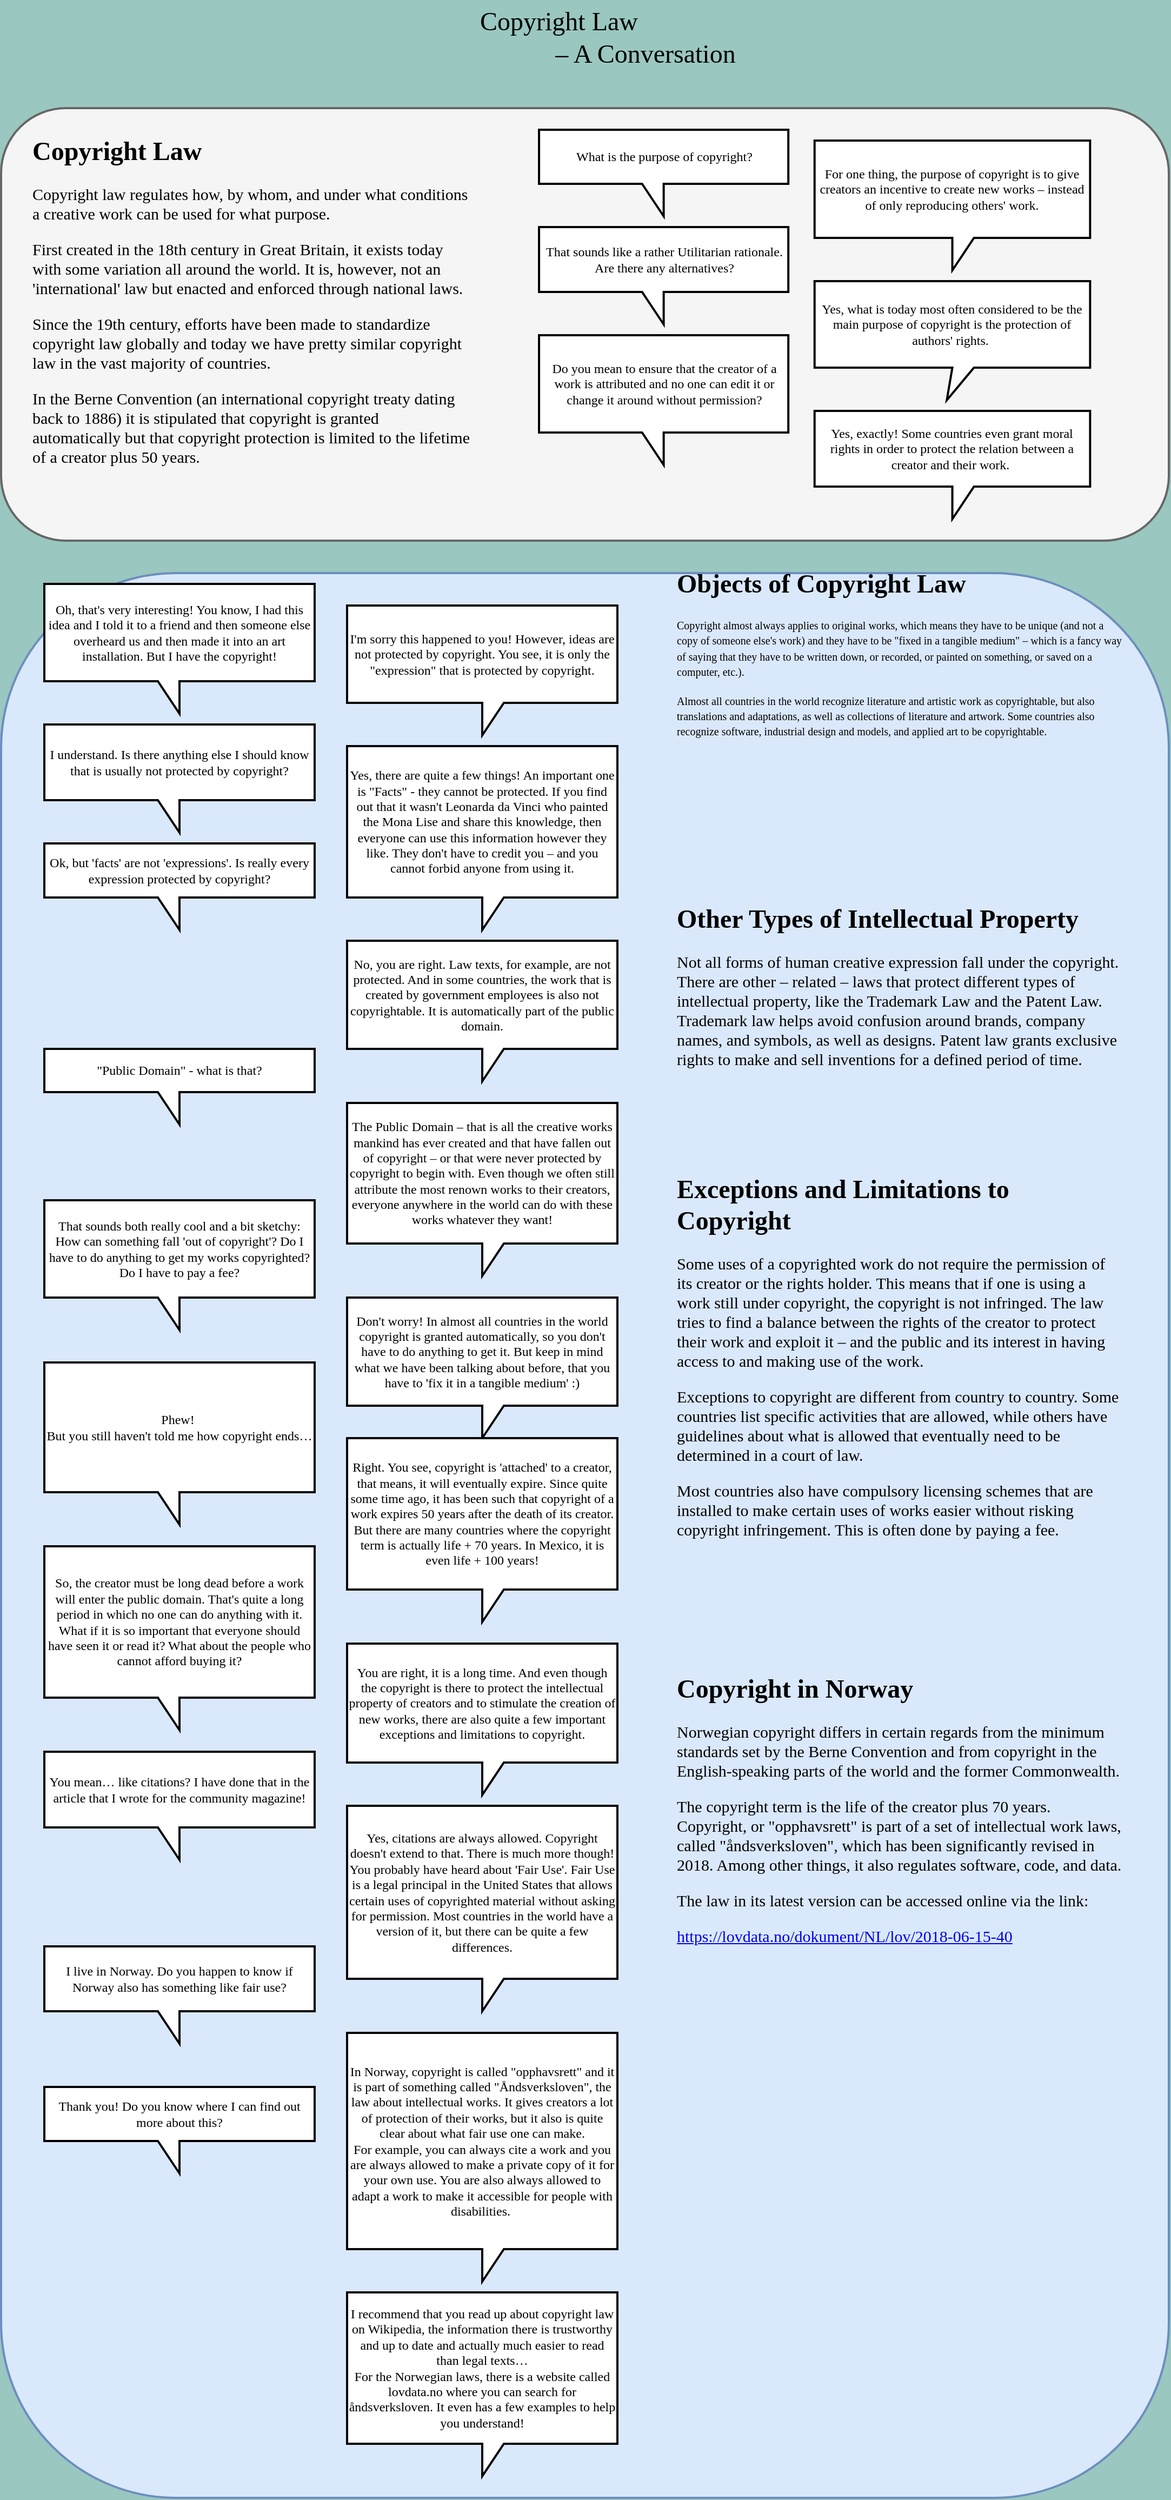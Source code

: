 <mxfile version="12.6.2" type="github">
  <diagram name="Page-1" id="ad52d381-51e7-2e0d-a935-2d0ddd2fd229">
    <mxGraphModel dx="1404" dy="1717" grid="1" gridSize="10" guides="1" tooltips="1" connect="1" arrows="1" fold="1" page="1" pageScale="1" pageWidth="1169" pageHeight="827" background="#9AC7BF" math="0" shadow="0">
      <root>
        <mxCell id="0"/>
        <mxCell id="1" parent="0"/>
        <mxCell id="lcUeHcnI_oaIsX3chBQn-14" value="Copyright Law" style="text;html=1;strokeColor=none;fillColor=none;align=center;verticalAlign=middle;whiteSpace=wrap;rounded=0;fontFamily=Verdana;fontSize=24;" vertex="1" parent="1">
          <mxGeometry x="456.33" y="-810" width="200" height="40" as="geometry"/>
        </mxCell>
        <mxCell id="lcUeHcnI_oaIsX3chBQn-15" value="– A Conversation" style="text;html=1;strokeColor=none;fillColor=none;align=center;verticalAlign=middle;whiteSpace=wrap;rounded=0;fontFamily=Verdana;fontSize=24;" vertex="1" parent="1">
          <mxGeometry x="526.33" y="-770" width="220" height="20" as="geometry"/>
        </mxCell>
        <mxCell id="lcUeHcnI_oaIsX3chBQn-23" value="" style="rounded=1;whiteSpace=wrap;html=1;strokeWidth=2;fontFamily=Verdana;fontSize=12;fillColor=#dae8fc;strokeColor=#6c8ebf;" vertex="1" parent="1">
          <mxGeometry x="40" y="-280" width="1080" height="1780" as="geometry"/>
        </mxCell>
        <mxCell id="lcUeHcnI_oaIsX3chBQn-24" value="" style="group" vertex="1" connectable="0" parent="1">
          <mxGeometry x="40" y="-710" width="1080" height="410" as="geometry"/>
        </mxCell>
        <mxCell id="lcUeHcnI_oaIsX3chBQn-16" value="" style="rounded=1;whiteSpace=wrap;html=1;strokeWidth=2;fontFamily=Verdana;fontSize=24;fillColor=#f5f5f5;strokeColor=#666666;fontColor=#333333;" vertex="1" parent="lcUeHcnI_oaIsX3chBQn-24">
          <mxGeometry width="1080" height="400" as="geometry"/>
        </mxCell>
        <mxCell id="lcUeHcnI_oaIsX3chBQn-12" value="For one thing, the purpose of copyright is to give creators an incentive to create new works – instead of only reproducing others&#39; work." style="shape=callout;whiteSpace=wrap;html=1;perimeter=calloutPerimeter;strokeWidth=2;fontFamily=Verdana;" vertex="1" parent="lcUeHcnI_oaIsX3chBQn-24">
          <mxGeometry x="752.36" y="30" width="254.831" height="120" as="geometry"/>
        </mxCell>
        <mxCell id="lcUeHcnI_oaIsX3chBQn-13" value="What is the purpose of copyright?" style="shape=callout;whiteSpace=wrap;html=1;perimeter=calloutPerimeter;strokeWidth=2;fontFamily=Verdana;flipV=0;flipH=1;" vertex="1" parent="lcUeHcnI_oaIsX3chBQn-24">
          <mxGeometry x="497.528" y="20" width="230.562" height="80" as="geometry"/>
        </mxCell>
        <mxCell id="lcUeHcnI_oaIsX3chBQn-17" value="&lt;h1&gt;&lt;font style=&quot;font-size: 24px&quot;&gt;Copyright Law&lt;/font&gt;&lt;/h1&gt;&lt;p style=&quot;font-size: 15px&quot;&gt;&lt;font style=&quot;font-size: 15px&quot;&gt;Copyright law regulates how, by whom, and under what conditions a creative work can be used for what purpose.&amp;nbsp;&lt;/font&gt;&lt;/p&gt;&lt;p style=&quot;font-size: 15px&quot;&gt;&lt;font style=&quot;font-size: 15px&quot;&gt;First created in the 18th century in Great Britain, it exists today with some variation all around the world. It is, however, not an &#39;international&#39; law but enacted and enforced through national laws.&amp;nbsp;&lt;/font&gt;&lt;/p&gt;&lt;p style=&quot;font-size: 15px&quot;&gt;&lt;font style=&quot;font-size: 15px&quot;&gt;Since the 19th century, efforts have been made to standardize copyright law globally and today we have pretty similar copyright law in the vast majority of countries.&lt;/font&gt;&lt;/p&gt;&lt;p style=&quot;font-size: 15px&quot;&gt;&lt;font style=&quot;font-size: 15px&quot;&gt;In the Berne Convention (an international copyright treaty dating back to 1886) it is stipulated that copyright is granted automatically but that copyright protection is limited to the lifetime of a creator plus 50 years.&amp;nbsp;&lt;/font&gt;&lt;/p&gt;" style="text;html=1;strokeColor=none;fillColor=none;spacing=5;spacingTop=-20;whiteSpace=wrap;overflow=hidden;rounded=0;fontFamily=Verdana;fontSize=12;" vertex="1" parent="lcUeHcnI_oaIsX3chBQn-24">
          <mxGeometry x="24.27" y="20" width="412.58" height="390" as="geometry"/>
        </mxCell>
        <mxCell id="lcUeHcnI_oaIsX3chBQn-18" value="That sounds like a rather Utilitarian rationale. Are there any alternatives?" style="shape=callout;whiteSpace=wrap;html=1;perimeter=calloutPerimeter;strokeWidth=2;fontFamily=Verdana;fontSize=12;flipH=1;" vertex="1" parent="lcUeHcnI_oaIsX3chBQn-24">
          <mxGeometry x="497.528" y="110" width="230.562" height="90" as="geometry"/>
        </mxCell>
        <mxCell id="lcUeHcnI_oaIsX3chBQn-19" value="Yes, what is today most often considered to be the main purpose of copyright is the protection of authors&#39; rights.&amp;nbsp;" style="shape=callout;whiteSpace=wrap;html=1;perimeter=calloutPerimeter;strokeWidth=2;fontFamily=Verdana;fontSize=12;position2=0.48;" vertex="1" parent="lcUeHcnI_oaIsX3chBQn-24">
          <mxGeometry x="752.36" y="160" width="254.831" height="110" as="geometry"/>
        </mxCell>
        <mxCell id="lcUeHcnI_oaIsX3chBQn-20" value="Do you mean to ensure that the creator of a work is attributed and no one can edit it or change it around without permission?" style="shape=callout;whiteSpace=wrap;html=1;perimeter=calloutPerimeter;strokeWidth=2;fontFamily=Verdana;fontSize=12;flipH=1;" vertex="1" parent="lcUeHcnI_oaIsX3chBQn-24">
          <mxGeometry x="497.528" y="210" width="230.562" height="120" as="geometry"/>
        </mxCell>
        <mxCell id="lcUeHcnI_oaIsX3chBQn-21" value="Yes, exactly! Some countries even grant moral rights in order to protect the relation between a creator and their work.&amp;nbsp;" style="shape=callout;whiteSpace=wrap;html=1;perimeter=calloutPerimeter;strokeWidth=2;fontFamily=Verdana;fontSize=12;" vertex="1" parent="lcUeHcnI_oaIsX3chBQn-24">
          <mxGeometry x="752.36" y="280" width="254.831" height="100" as="geometry"/>
        </mxCell>
        <mxCell id="lcUeHcnI_oaIsX3chBQn-26" value="&lt;h1&gt;&lt;span&gt;Objects of Copyright Law&lt;/span&gt;&lt;/h1&gt;&lt;p&gt;&lt;font size=&quot;1&quot;&gt;&lt;span style=&quot;font-weight: 400&quot;&gt;Copyright almost always applies to original works, which means they have to be unique (and not a copy of someone else&#39;s work) and they have to be &quot;fixed in a tangible medium&quot; – which is a fancy way of saying that they have to be written down, or recorded, or painted on something, or saved on a computer, etc.).&lt;/span&gt;&lt;/font&gt;&lt;/p&gt;&lt;div&gt;&lt;font size=&quot;1&quot;&gt;Almost all countries in the world recognize literature and artistic work as copyrightable, but also translations and adaptations, as well as collections of literature and artwork. Some countries also recognize software, industrial design and models, and applied art to be copyrightable.&lt;/font&gt;&lt;/div&gt;" style="text;html=1;strokeColor=none;fillColor=none;spacing=5;spacingTop=-20;whiteSpace=wrap;overflow=hidden;rounded=0;fontFamily=Verdana;fontSize=12;" vertex="1" parent="1">
          <mxGeometry x="660" y="-290" width="420" height="290" as="geometry"/>
        </mxCell>
        <mxCell id="lcUeHcnI_oaIsX3chBQn-27" value="Oh, that&#39;s very interesting! You know, I had this idea and I told it to a friend and then someone else overheard us and then made it into an art installation. But I have the copyright!" style="shape=callout;whiteSpace=wrap;html=1;perimeter=calloutPerimeter;strokeWidth=2;fontFamily=Verdana;fontSize=12;flipH=1;" vertex="1" parent="1">
          <mxGeometry x="80" y="-270" width="250" height="120" as="geometry"/>
        </mxCell>
        <mxCell id="lcUeHcnI_oaIsX3chBQn-28" value="I&#39;m sorry this happened to you! However, ideas are not protected by copyright. You see, it is only the &quot;expression&quot; that is protected by copyright." style="shape=callout;whiteSpace=wrap;html=1;perimeter=calloutPerimeter;strokeWidth=2;fontFamily=Verdana;fontSize=12;" vertex="1" parent="1">
          <mxGeometry x="360" y="-250" width="250" height="120" as="geometry"/>
        </mxCell>
        <mxCell id="lcUeHcnI_oaIsX3chBQn-29" value="I understand. Is there anything else I should know that is usually not protected by copyright?" style="shape=callout;whiteSpace=wrap;html=1;perimeter=calloutPerimeter;strokeWidth=2;fontFamily=Verdana;fontSize=12;flipH=1;" vertex="1" parent="1">
          <mxGeometry x="80" y="-140" width="250" height="100" as="geometry"/>
        </mxCell>
        <mxCell id="lcUeHcnI_oaIsX3chBQn-30" value="Yes, there are quite a few things! An important one is &quot;Facts&quot; - they cannot be protected. If you find out that it wasn&#39;t Leonarda da Vinci who painted the Mona Lise and share this knowledge, then everyone can use this information however they like. They don&#39;t have to credit you – and you cannot forbid anyone from using it." style="shape=callout;whiteSpace=wrap;html=1;perimeter=calloutPerimeter;strokeWidth=2;fontFamily=Verdana;fontSize=12;" vertex="1" parent="1">
          <mxGeometry x="360" y="-120" width="250" height="170" as="geometry"/>
        </mxCell>
        <mxCell id="lcUeHcnI_oaIsX3chBQn-31" value="Ok, but &#39;facts&#39; are not &#39;expressions&#39;. Is really every expression protected by copyright?" style="shape=callout;whiteSpace=wrap;html=1;perimeter=calloutPerimeter;strokeWidth=2;fontFamily=Verdana;fontSize=12;flipH=1;" vertex="1" parent="1">
          <mxGeometry x="80" y="-30" width="250" height="80" as="geometry"/>
        </mxCell>
        <mxCell id="lcUeHcnI_oaIsX3chBQn-32" value="No, you are right. Law texts, for example, are not protected. And in some countries, the work that is created by government employees is also not copyrightable. It is automatically part of the public domain." style="shape=callout;whiteSpace=wrap;html=1;perimeter=calloutPerimeter;strokeWidth=2;fontFamily=Verdana;fontSize=12;" vertex="1" parent="1">
          <mxGeometry x="360" y="60" width="250" height="130" as="geometry"/>
        </mxCell>
        <mxCell id="lcUeHcnI_oaIsX3chBQn-33" value="&lt;h1&gt;Other Types of Intellectual Property&lt;/h1&gt;&lt;p&gt;&lt;font style=&quot;font-size: 15px&quot;&gt;Not all forms of human creative expression fall under the copyright. There are other – related – laws that protect different types of intellectual property, like the Trademark Law and the Patent Law. Trademark law helps avoid confusion around brands, company names, and symbols, as well as designs. Patent law grants exclusive rights to make and sell inventions for a defined period of time.&amp;nbsp;&amp;nbsp;&lt;/font&gt;&lt;/p&gt;" style="text;html=1;strokeColor=none;fillColor=none;spacing=5;spacingTop=-20;whiteSpace=wrap;overflow=hidden;rounded=0;fontFamily=Verdana;fontSize=12;" vertex="1" parent="1">
          <mxGeometry x="660" y="20" width="420" height="230" as="geometry"/>
        </mxCell>
        <mxCell id="lcUeHcnI_oaIsX3chBQn-34" value="&quot;Public Domain&quot; - what is that?" style="shape=callout;whiteSpace=wrap;html=1;perimeter=calloutPerimeter;strokeWidth=2;fontFamily=Verdana;fontSize=12;flipH=1;" vertex="1" parent="1">
          <mxGeometry x="80" y="160" width="250" height="70" as="geometry"/>
        </mxCell>
        <mxCell id="lcUeHcnI_oaIsX3chBQn-35" value="The Public Domain – that is all the creative works mankind has ever created and that have fallen out of copyright – or that were never protected by copyright to begin with. Even though we often still attribute the most renown works to their creators, everyone anywhere in the world can do with these works whatever they want!" style="shape=callout;whiteSpace=wrap;html=1;perimeter=calloutPerimeter;strokeWidth=2;fontFamily=Verdana;fontSize=12;" vertex="1" parent="1">
          <mxGeometry x="360" y="210" width="250" height="160" as="geometry"/>
        </mxCell>
        <mxCell id="lcUeHcnI_oaIsX3chBQn-36" value="That sounds both really cool and a bit sketchy: How can something fall &#39;out of copyright&#39;? Do I have to do anything to get my works copyrighted? Do I have to pay a fee?" style="shape=callout;whiteSpace=wrap;html=1;perimeter=calloutPerimeter;strokeWidth=2;fontFamily=Verdana;fontSize=12;flipH=1;" vertex="1" parent="1">
          <mxGeometry x="80" y="300" width="250" height="120" as="geometry"/>
        </mxCell>
        <mxCell id="lcUeHcnI_oaIsX3chBQn-37" value="Don&#39;t worry! In almost all countries in the world copyright is granted automatically, so you don&#39;t have to do anything to get it. But keep in mind what we have been talking about before, that you have to &#39;fix it in a tangible medium&#39; :)" style="shape=callout;whiteSpace=wrap;html=1;perimeter=calloutPerimeter;strokeWidth=2;fontFamily=Verdana;fontSize=12;" vertex="1" parent="1">
          <mxGeometry x="360" y="390" width="250" height="130" as="geometry"/>
        </mxCell>
        <mxCell id="lcUeHcnI_oaIsX3chBQn-38" value="Phew!&amp;nbsp;&lt;br&gt;But you still haven&#39;t told me how copyright ends…" style="shape=callout;whiteSpace=wrap;html=1;perimeter=calloutPerimeter;strokeWidth=2;fontFamily=Verdana;fontSize=12;flipH=1;" vertex="1" parent="1">
          <mxGeometry x="80" y="450" width="250" height="150" as="geometry"/>
        </mxCell>
        <mxCell id="lcUeHcnI_oaIsX3chBQn-39" value="Right. You see, copyright is &#39;attached&#39; to a creator, that means, it will eventually expire. Since quite some time ago, it has been such that copyright of a work expires 50 years after the death of its creator. But there are many countries where the copyright term is actually life + 70 years. In Mexico, it is even life + 100 years!" style="shape=callout;whiteSpace=wrap;html=1;perimeter=calloutPerimeter;strokeWidth=2;fontFamily=Verdana;fontSize=12;" vertex="1" parent="1">
          <mxGeometry x="360" y="520" width="250" height="170" as="geometry"/>
        </mxCell>
        <mxCell id="lcUeHcnI_oaIsX3chBQn-40" value="So, the creator must be long dead before a work will enter the public domain. That&#39;s quite a long period in which no one can do anything with it. What if it is so important that everyone should have seen it or read it? What about the people who cannot afford buying it?" style="shape=callout;whiteSpace=wrap;html=1;perimeter=calloutPerimeter;strokeWidth=2;fontFamily=Verdana;fontSize=12;flipH=1;" vertex="1" parent="1">
          <mxGeometry x="80" y="620" width="250" height="170" as="geometry"/>
        </mxCell>
        <mxCell id="lcUeHcnI_oaIsX3chBQn-41" value="&lt;h1&gt;Exceptions and Limitations to Copyright&lt;/h1&gt;&lt;p style=&quot;font-size: 15px&quot;&gt;Some uses of a copyrighted work do not require the permission of its creator or the rights holder. This means that if one is using a work still under copyright, the copyright is not infringed. The law tries to find a balance between the rights of the creator to protect their work and exploit it – and the public and its interest in having access to and making use of the work.&lt;/p&gt;&lt;p style=&quot;font-size: 15px&quot;&gt;Exceptions to copyright are different from country to country. Some countries list specific activities that are allowed, while others have guidelines about what is allowed that eventually need to be determined in a court of law.&lt;/p&gt;&lt;p style=&quot;font-size: 15px&quot;&gt;Most countries also have compulsory licensing schemes that are installed to make certain uses of works easier without risking copyright infringement. This is often done by paying a fee.&lt;/p&gt;" style="text;html=1;strokeColor=none;fillColor=none;spacing=5;spacingTop=-20;whiteSpace=wrap;overflow=hidden;rounded=0;fontFamily=Verdana;fontSize=12;" vertex="1" parent="1">
          <mxGeometry x="660" y="270" width="420" height="430" as="geometry"/>
        </mxCell>
        <mxCell id="lcUeHcnI_oaIsX3chBQn-42" value="You are right, it is a long time. And even though the copyright is there to protect the intellectual property of creators and to stimulate the creation of new works, there are also quite a few important exceptions and limitations to copyright." style="shape=callout;whiteSpace=wrap;html=1;perimeter=calloutPerimeter;strokeWidth=2;fontFamily=Verdana;fontSize=12;" vertex="1" parent="1">
          <mxGeometry x="360" y="710" width="250" height="140" as="geometry"/>
        </mxCell>
        <mxCell id="lcUeHcnI_oaIsX3chBQn-43" value="You mean… like citations? I have done that in the article that I wrote for the community magazine!" style="shape=callout;whiteSpace=wrap;html=1;perimeter=calloutPerimeter;strokeWidth=2;fontFamily=Verdana;fontSize=12;flipH=1;" vertex="1" parent="1">
          <mxGeometry x="80" y="810" width="250" height="100" as="geometry"/>
        </mxCell>
        <mxCell id="lcUeHcnI_oaIsX3chBQn-44" value="Yes, citations are always allowed. Copyright doesn&#39;t extend to that. There is much more though! You probably have heard about &#39;Fair Use&#39;. Fair Use is a legal principal in the United States that allows certain uses of copyrighted material without asking for permission. Most countries in the world have a version of it, but there can be quite a few differences." style="shape=callout;whiteSpace=wrap;html=1;perimeter=calloutPerimeter;strokeWidth=2;fontFamily=Verdana;fontSize=12;" vertex="1" parent="1">
          <mxGeometry x="360" y="860" width="250" height="190" as="geometry"/>
        </mxCell>
        <mxCell id="lcUeHcnI_oaIsX3chBQn-45" value="I live in Norway. Do you happen to know if Norway also has something like fair use?" style="shape=callout;whiteSpace=wrap;html=1;perimeter=calloutPerimeter;strokeWidth=2;fontFamily=Verdana;fontSize=12;flipH=1;" vertex="1" parent="1">
          <mxGeometry x="80" y="990" width="250" height="90" as="geometry"/>
        </mxCell>
        <mxCell id="lcUeHcnI_oaIsX3chBQn-46" value="In Norway, copyright is called &quot;opphavsrett&quot; and it is part of something called &quot;Åndsverksloven&quot;, the law about intellectual works. It gives creators a lot of protection of their works, but it also is quite clear about what fair use one can make. &lt;br&gt;For example, you can always cite a work and you are always allowed to make a private copy of it for your own use. You are also always allowed to adapt a work to make it accessible for people with disabilities.&amp;nbsp;" style="shape=callout;whiteSpace=wrap;html=1;perimeter=calloutPerimeter;strokeWidth=2;fontFamily=Verdana;fontSize=12;" vertex="1" parent="1">
          <mxGeometry x="360" y="1070" width="250" height="230" as="geometry"/>
        </mxCell>
        <mxCell id="lcUeHcnI_oaIsX3chBQn-47" value="Thank you! Do you know where I can find out more about this?" style="shape=callout;whiteSpace=wrap;html=1;perimeter=calloutPerimeter;strokeWidth=2;fontFamily=Verdana;fontSize=12;flipH=1;" vertex="1" parent="1">
          <mxGeometry x="80" y="1120" width="250" height="80" as="geometry"/>
        </mxCell>
        <mxCell id="lcUeHcnI_oaIsX3chBQn-48" value="I recommend that you read up about copyright law on Wikipedia, the information there is trustworthy and up to date and actually much easier to read than legal texts…&lt;br&gt;For the Norwegian laws, there is a website called lovdata.no where you can search for åndsverksloven. It even has a few examples to help you understand!" style="shape=callout;whiteSpace=wrap;html=1;perimeter=calloutPerimeter;strokeWidth=2;fontFamily=Verdana;fontSize=12;" vertex="1" parent="1">
          <mxGeometry x="360" y="1310" width="250" height="170" as="geometry"/>
        </mxCell>
        <mxCell id="lcUeHcnI_oaIsX3chBQn-49" value="&lt;h1&gt;Copyright in Norway&lt;/h1&gt;&lt;p style=&quot;font-size: 15px&quot;&gt;Norwegian copyright differs in certain regards from the minimum standards set by the Berne Convention and from copyright in the English-speaking parts of the world and the former Commonwealth.&lt;/p&gt;&lt;p style=&quot;font-size: 15px&quot;&gt;The copyright term is the life of the creator plus 70 years. Copyright, or &quot;opphavsrett&quot; is part of a set of intellectual work laws, called &quot;åndsverksloven&quot;, which has been significantly revised in 2018. Among other things, it also regulates software, code, and data.&lt;/p&gt;&lt;p style=&quot;font-size: 15px&quot;&gt;The law in its latest version can be accessed online via the link:&lt;/p&gt;&lt;a href=&quot;https://lovdata.no/dokument/NL/lov/2018-06-15-40&quot;&gt;&lt;font style=&quot;font-size: 15px&quot;&gt;https://lovdata.no/dokument/NL/lov/2018-06-15-40&lt;/font&gt;&lt;/a&gt;" style="text;html=1;strokeColor=none;fillColor=none;spacing=5;spacingTop=-20;whiteSpace=wrap;overflow=hidden;rounded=0;fontFamily=Verdana;fontSize=12;" vertex="1" parent="1">
          <mxGeometry x="660" y="732" width="420" height="640" as="geometry"/>
        </mxCell>
      </root>
    </mxGraphModel>
  </diagram>
</mxfile>
